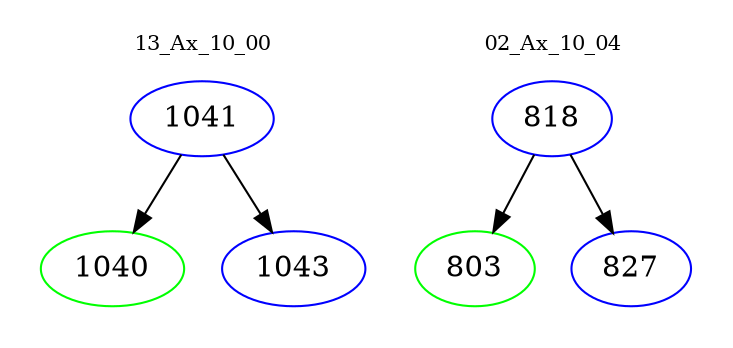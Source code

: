 digraph{
subgraph cluster_0 {
color = white
label = "13_Ax_10_00";
fontsize=10;
T0_1041 [label="1041", color="blue"]
T0_1041 -> T0_1040 [color="black"]
T0_1040 [label="1040", color="green"]
T0_1041 -> T0_1043 [color="black"]
T0_1043 [label="1043", color="blue"]
}
subgraph cluster_1 {
color = white
label = "02_Ax_10_04";
fontsize=10;
T1_818 [label="818", color="blue"]
T1_818 -> T1_803 [color="black"]
T1_803 [label="803", color="green"]
T1_818 -> T1_827 [color="black"]
T1_827 [label="827", color="blue"]
}
}
